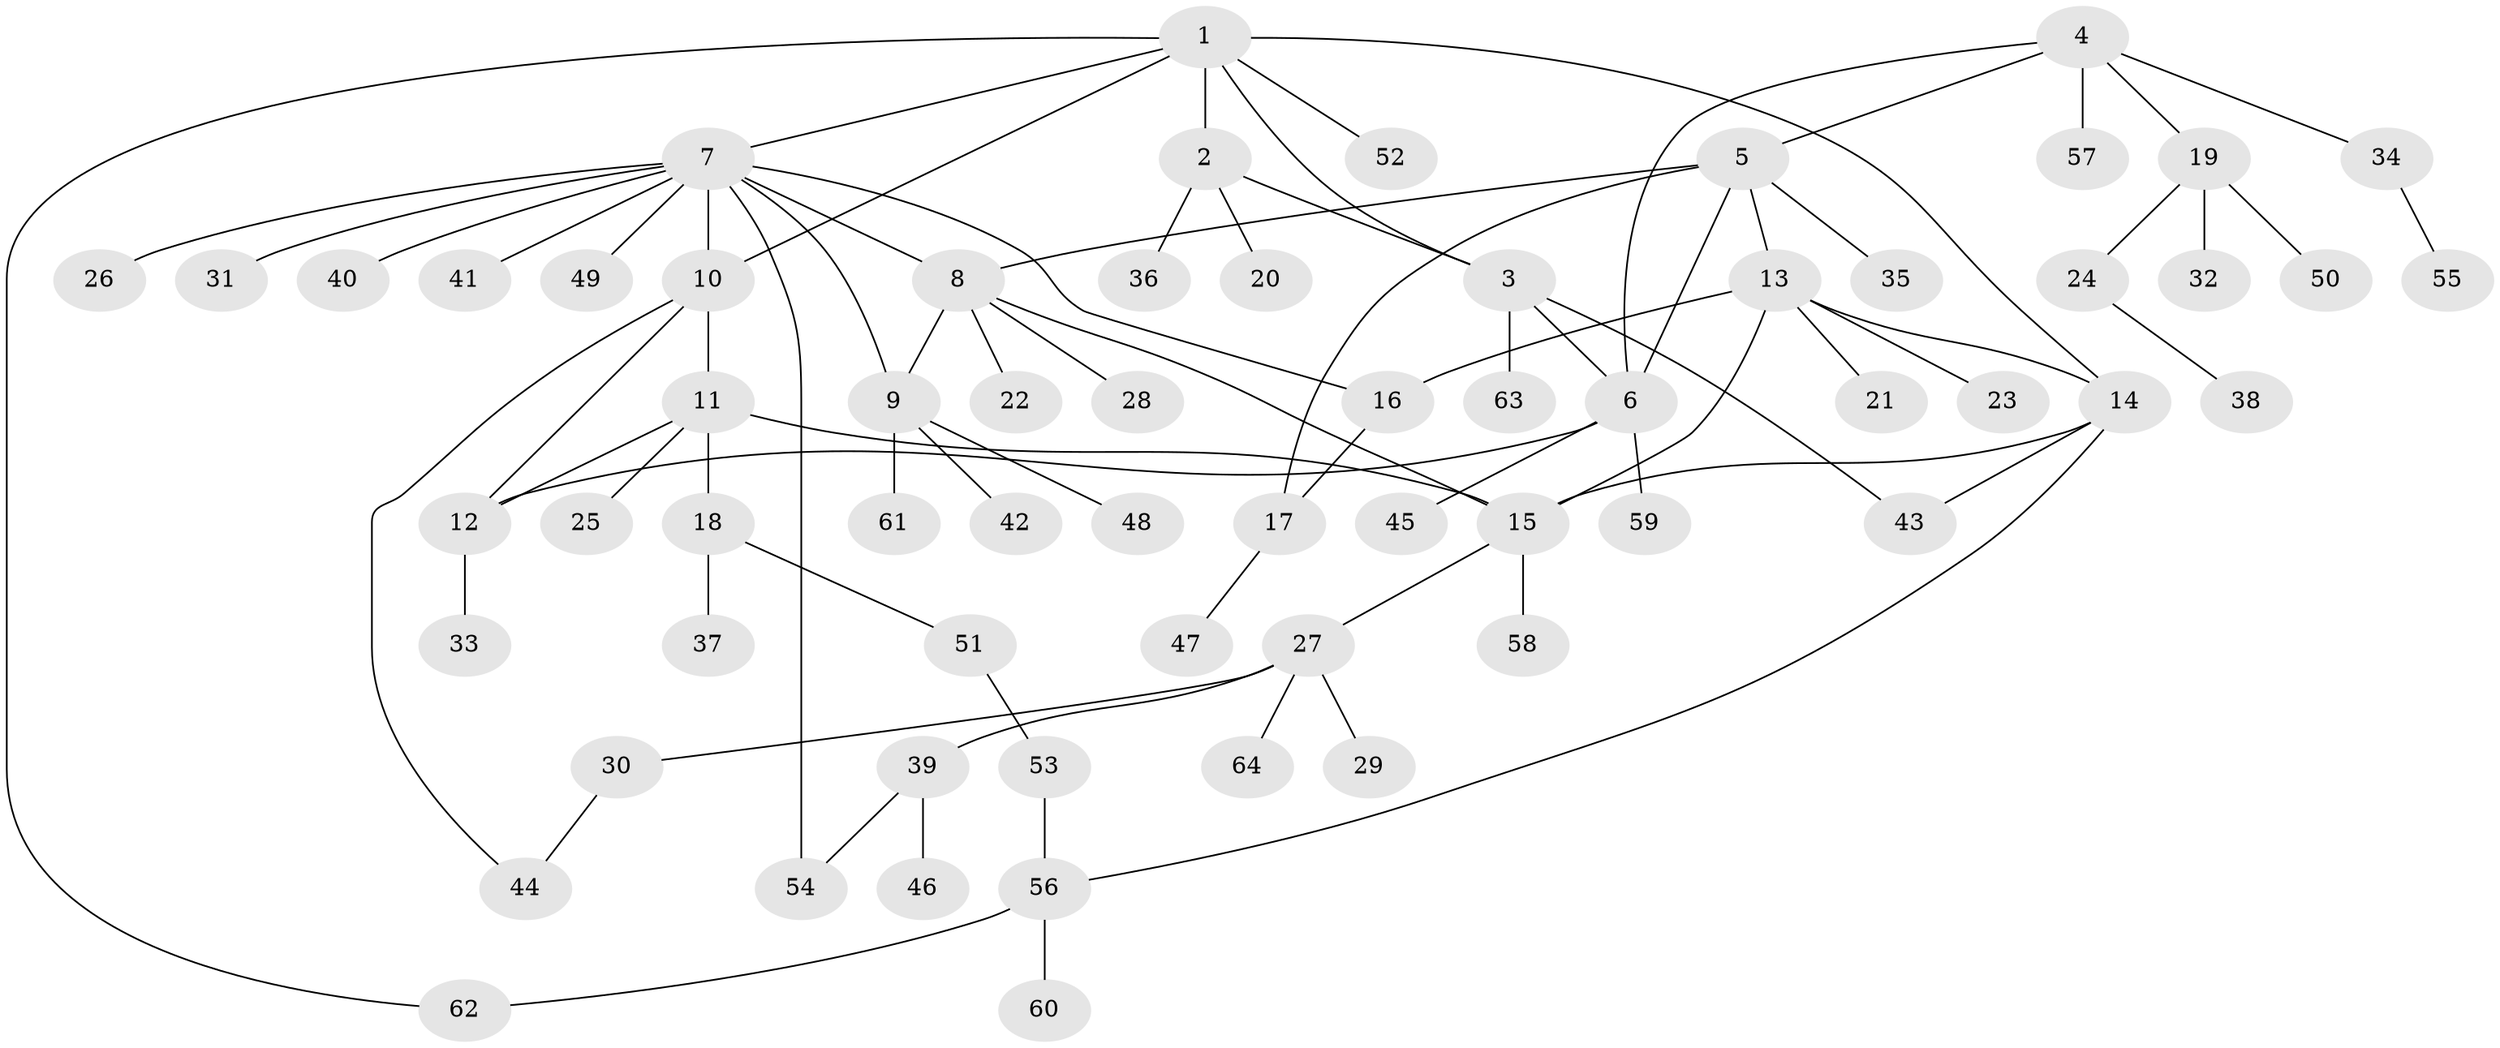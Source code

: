 // coarse degree distribution, {9: 0.044444444444444446, 2: 0.2, 5: 0.08888888888888889, 10: 0.022222222222222223, 4: 0.1111111111111111, 7: 0.022222222222222223, 1: 0.4888888888888889, 3: 0.022222222222222223}
// Generated by graph-tools (version 1.1) at 2025/52/02/27/25 19:52:18]
// undirected, 64 vertices, 81 edges
graph export_dot {
graph [start="1"]
  node [color=gray90,style=filled];
  1;
  2;
  3;
  4;
  5;
  6;
  7;
  8;
  9;
  10;
  11;
  12;
  13;
  14;
  15;
  16;
  17;
  18;
  19;
  20;
  21;
  22;
  23;
  24;
  25;
  26;
  27;
  28;
  29;
  30;
  31;
  32;
  33;
  34;
  35;
  36;
  37;
  38;
  39;
  40;
  41;
  42;
  43;
  44;
  45;
  46;
  47;
  48;
  49;
  50;
  51;
  52;
  53;
  54;
  55;
  56;
  57;
  58;
  59;
  60;
  61;
  62;
  63;
  64;
  1 -- 2;
  1 -- 3;
  1 -- 7;
  1 -- 10;
  1 -- 14;
  1 -- 52;
  1 -- 62;
  2 -- 3;
  2 -- 20;
  2 -- 36;
  3 -- 6;
  3 -- 43;
  3 -- 63;
  4 -- 5;
  4 -- 6;
  4 -- 19;
  4 -- 34;
  4 -- 57;
  5 -- 6;
  5 -- 8;
  5 -- 13;
  5 -- 17;
  5 -- 35;
  6 -- 12;
  6 -- 45;
  6 -- 59;
  7 -- 8;
  7 -- 9;
  7 -- 10;
  7 -- 16;
  7 -- 26;
  7 -- 31;
  7 -- 40;
  7 -- 41;
  7 -- 49;
  7 -- 54;
  8 -- 9;
  8 -- 15;
  8 -- 22;
  8 -- 28;
  9 -- 42;
  9 -- 48;
  9 -- 61;
  10 -- 11;
  10 -- 12;
  10 -- 44;
  11 -- 12;
  11 -- 15;
  11 -- 18;
  11 -- 25;
  12 -- 33;
  13 -- 14;
  13 -- 15;
  13 -- 16;
  13 -- 21;
  13 -- 23;
  14 -- 15;
  14 -- 43;
  14 -- 56;
  15 -- 27;
  15 -- 58;
  16 -- 17;
  17 -- 47;
  18 -- 37;
  18 -- 51;
  19 -- 24;
  19 -- 32;
  19 -- 50;
  24 -- 38;
  27 -- 29;
  27 -- 30;
  27 -- 39;
  27 -- 64;
  30 -- 44;
  34 -- 55;
  39 -- 46;
  39 -- 54;
  51 -- 53;
  53 -- 56;
  56 -- 60;
  56 -- 62;
}
